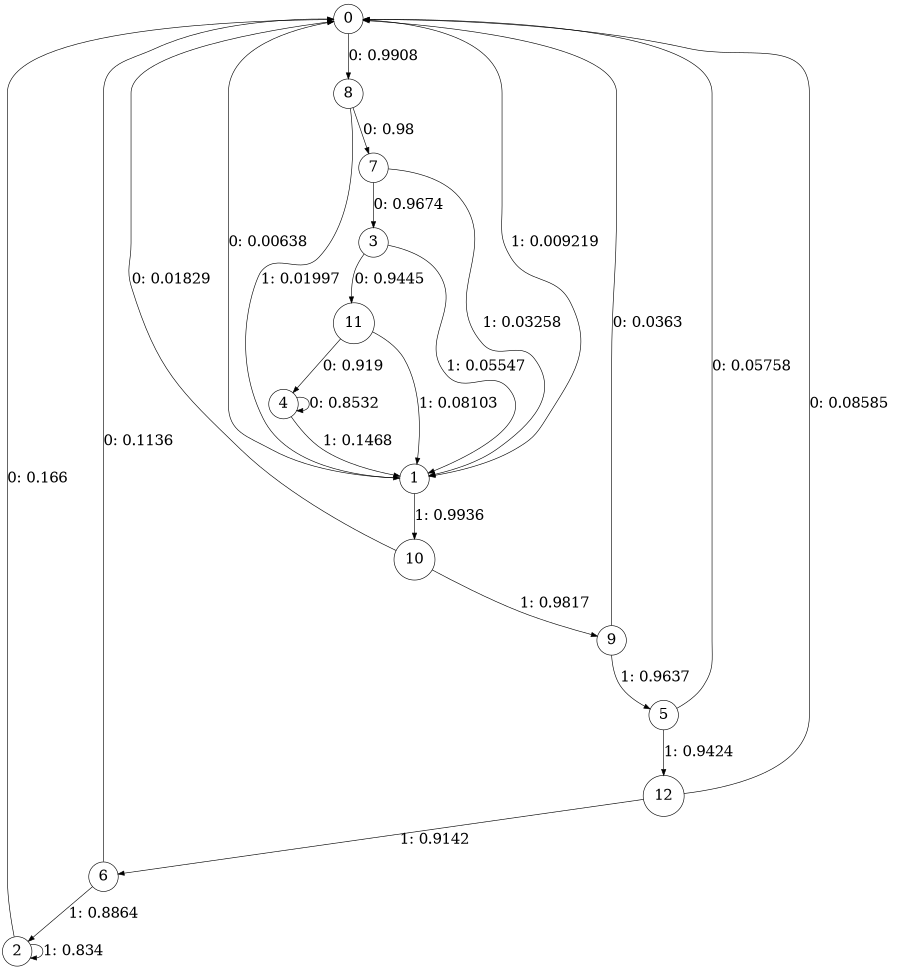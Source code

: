 digraph "ch1_random_source_L8" {
size = "6,8.5";
ratio = "fill";
node [shape = circle];
node [fontsize = 24];
edge [fontsize = 24];
0 -> 8 [label = "0: 0.9908   "];
0 -> 1 [label = "1: 0.009219  "];
1 -> 0 [label = "0: 0.00638  "];
1 -> 10 [label = "1: 0.9936   "];
2 -> 0 [label = "0: 0.166    "];
2 -> 2 [label = "1: 0.834    "];
3 -> 11 [label = "0: 0.9445   "];
3 -> 1 [label = "1: 0.05547  "];
4 -> 4 [label = "0: 0.8532   "];
4 -> 1 [label = "1: 0.1468   "];
5 -> 0 [label = "0: 0.05758  "];
5 -> 12 [label = "1: 0.9424   "];
6 -> 0 [label = "0: 0.1136   "];
6 -> 2 [label = "1: 0.8864   "];
7 -> 3 [label = "0: 0.9674   "];
7 -> 1 [label = "1: 0.03258  "];
8 -> 7 [label = "0: 0.98     "];
8 -> 1 [label = "1: 0.01997  "];
9 -> 0 [label = "0: 0.0363   "];
9 -> 5 [label = "1: 0.9637   "];
10 -> 0 [label = "0: 0.01829  "];
10 -> 9 [label = "1: 0.9817   "];
11 -> 4 [label = "0: 0.919    "];
11 -> 1 [label = "1: 0.08103  "];
12 -> 0 [label = "0: 0.08585  "];
12 -> 6 [label = "1: 0.9142   "];
}